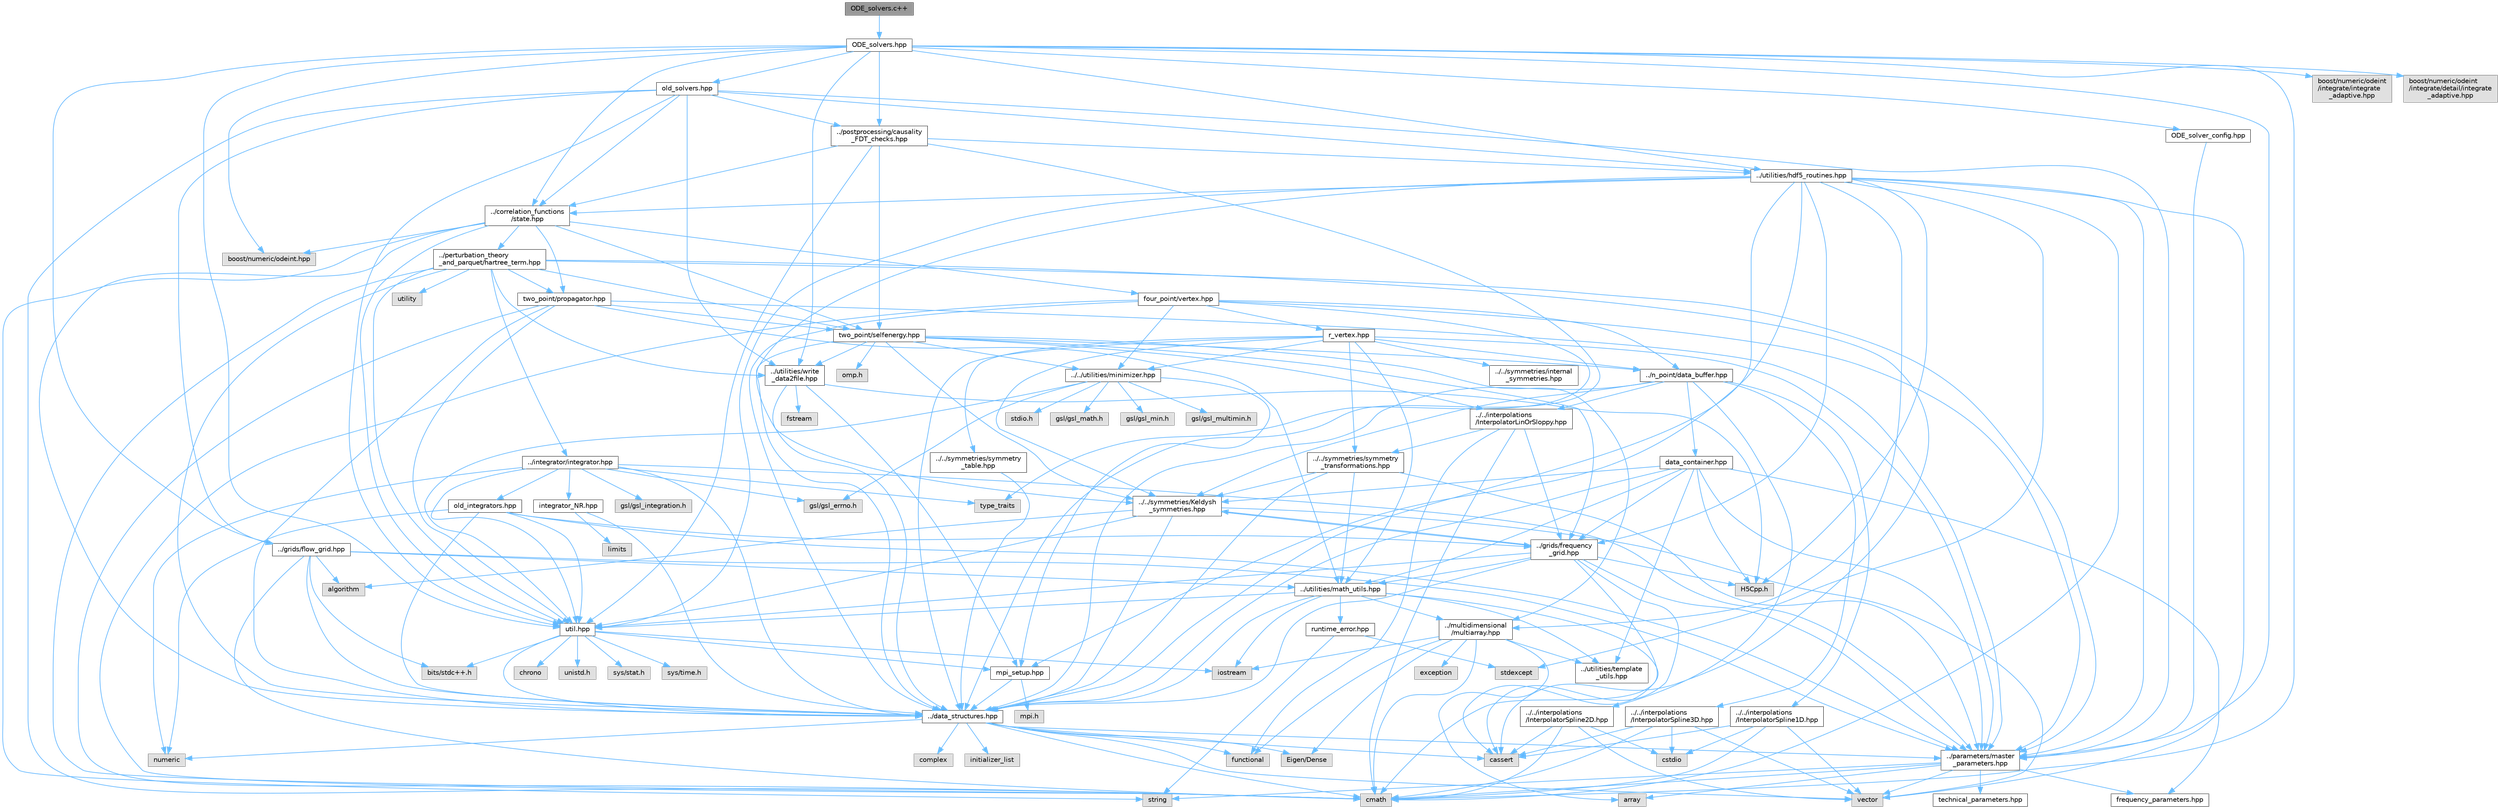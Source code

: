 digraph "ODE_solvers.c++"
{
 // INTERACTIVE_SVG=YES
 // LATEX_PDF_SIZE
  bgcolor="transparent";
  edge [fontname=Helvetica,fontsize=10,labelfontname=Helvetica,labelfontsize=10];
  node [fontname=Helvetica,fontsize=10,shape=box,height=0.2,width=0.4];
  Node1 [id="Node000001",label="ODE_solvers.c++",height=0.2,width=0.4,color="gray40", fillcolor="grey60", style="filled", fontcolor="black",tooltip=" "];
  Node1 -> Node2 [id="edge1_Node000001_Node000002",color="steelblue1",style="solid",tooltip=" "];
  Node2 [id="Node000002",label="ODE_solvers.hpp",height=0.2,width=0.4,color="grey40", fillcolor="white", style="filled",URL="$da/dc3/ODE__solvers_8hpp.html",tooltip=" "];
  Node2 -> Node3 [id="edge2_Node000002_Node000003",color="steelblue1",style="solid",tooltip=" "];
  Node3 [id="Node000003",label="cmath",height=0.2,width=0.4,color="grey60", fillcolor="#E0E0E0", style="filled",tooltip=" "];
  Node2 -> Node4 [id="edge3_Node000002_Node000004",color="steelblue1",style="solid",tooltip=" "];
  Node4 [id="Node000004",label="../grids/flow_grid.hpp",height=0.2,width=0.4,color="grey40", fillcolor="white", style="filled",URL="$d5/dd1/flow__grid_8hpp.html",tooltip=" "];
  Node4 -> Node5 [id="edge4_Node000004_Node000005",color="steelblue1",style="solid",tooltip=" "];
  Node5 [id="Node000005",label="../parameters/master\l_parameters.hpp",height=0.2,width=0.4,color="grey40", fillcolor="white", style="filled",URL="$d1/df8/master__parameters_8hpp.html",tooltip=" "];
  Node5 -> Node3 [id="edge5_Node000005_Node000003",color="steelblue1",style="solid",tooltip=" "];
  Node5 -> Node6 [id="edge6_Node000005_Node000006",color="steelblue1",style="solid",tooltip=" "];
  Node6 [id="Node000006",label="vector",height=0.2,width=0.4,color="grey60", fillcolor="#E0E0E0", style="filled",tooltip=" "];
  Node5 -> Node7 [id="edge7_Node000005_Node000007",color="steelblue1",style="solid",tooltip=" "];
  Node7 [id="Node000007",label="string",height=0.2,width=0.4,color="grey60", fillcolor="#E0E0E0", style="filled",tooltip=" "];
  Node5 -> Node8 [id="edge8_Node000005_Node000008",color="steelblue1",style="solid",tooltip=" "];
  Node8 [id="Node000008",label="array",height=0.2,width=0.4,color="grey60", fillcolor="#E0E0E0", style="filled",tooltip=" "];
  Node5 -> Node9 [id="edge9_Node000005_Node000009",color="steelblue1",style="solid",tooltip=" "];
  Node9 [id="Node000009",label="frequency_parameters.hpp",height=0.2,width=0.4,color="grey40", fillcolor="white", style="filled",URL="$d3/d3c/frequency__parameters_8hpp.html",tooltip=" "];
  Node5 -> Node10 [id="edge10_Node000005_Node000010",color="steelblue1",style="solid",tooltip=" "];
  Node10 [id="Node000010",label="technical_parameters.hpp",height=0.2,width=0.4,color="grey40", fillcolor="white", style="filled",URL="$d9/d3a/technical__parameters_8hpp.html",tooltip=" "];
  Node4 -> Node11 [id="edge11_Node000004_Node000011",color="steelblue1",style="solid",tooltip=" "];
  Node11 [id="Node000011",label="../data_structures.hpp",height=0.2,width=0.4,color="grey40", fillcolor="white", style="filled",URL="$d7/d59/data__structures_8hpp.html",tooltip=" "];
  Node11 -> Node12 [id="edge12_Node000011_Node000012",color="steelblue1",style="solid",tooltip=" "];
  Node12 [id="Node000012",label="complex",height=0.2,width=0.4,color="grey60", fillcolor="#E0E0E0", style="filled",tooltip=" "];
  Node11 -> Node3 [id="edge13_Node000011_Node000003",color="steelblue1",style="solid",tooltip=" "];
  Node11 -> Node6 [id="edge14_Node000011_Node000006",color="steelblue1",style="solid",tooltip=" "];
  Node11 -> Node13 [id="edge15_Node000011_Node000013",color="steelblue1",style="solid",tooltip=" "];
  Node13 [id="Node000013",label="initializer_list",height=0.2,width=0.4,color="grey60", fillcolor="#E0E0E0", style="filled",tooltip=" "];
  Node11 -> Node14 [id="edge16_Node000011_Node000014",color="steelblue1",style="solid",tooltip=" "];
  Node14 [id="Node000014",label="functional",height=0.2,width=0.4,color="grey60", fillcolor="#E0E0E0", style="filled",tooltip=" "];
  Node11 -> Node15 [id="edge17_Node000011_Node000015",color="steelblue1",style="solid",tooltip=" "];
  Node15 [id="Node000015",label="cassert",height=0.2,width=0.4,color="grey60", fillcolor="#E0E0E0", style="filled",tooltip=" "];
  Node11 -> Node16 [id="edge18_Node000011_Node000016",color="steelblue1",style="solid",tooltip=" "];
  Node16 [id="Node000016",label="numeric",height=0.2,width=0.4,color="grey60", fillcolor="#E0E0E0", style="filled",tooltip=" "];
  Node11 -> Node5 [id="edge19_Node000011_Node000005",color="steelblue1",style="solid",tooltip=" "];
  Node11 -> Node17 [id="edge20_Node000011_Node000017",color="steelblue1",style="solid",tooltip=" "];
  Node17 [id="Node000017",label="Eigen/Dense",height=0.2,width=0.4,color="grey60", fillcolor="#E0E0E0", style="filled",tooltip=" "];
  Node4 -> Node18 [id="edge21_Node000004_Node000018",color="steelblue1",style="solid",tooltip=" "];
  Node18 [id="Node000018",label="../utilities/math_utils.hpp",height=0.2,width=0.4,color="grey40", fillcolor="white", style="filled",URL="$de/dbb/math__utils_8hpp.html",tooltip=" "];
  Node18 -> Node11 [id="edge22_Node000018_Node000011",color="steelblue1",style="solid",tooltip=" "];
  Node18 -> Node19 [id="edge23_Node000018_Node000019",color="steelblue1",style="solid",tooltip=" "];
  Node19 [id="Node000019",label="../multidimensional\l/multiarray.hpp",height=0.2,width=0.4,color="grey40", fillcolor="white", style="filled",URL="$df/da4/multiarray_8hpp.html",tooltip=" "];
  Node19 -> Node8 [id="edge24_Node000019_Node000008",color="steelblue1",style="solid",tooltip=" "];
  Node19 -> Node3 [id="edge25_Node000019_Node000003",color="steelblue1",style="solid",tooltip=" "];
  Node19 -> Node20 [id="edge26_Node000019_Node000020",color="steelblue1",style="solid",tooltip=" "];
  Node20 [id="Node000020",label="exception",height=0.2,width=0.4,color="grey60", fillcolor="#E0E0E0", style="filled",tooltip=" "];
  Node19 -> Node14 [id="edge27_Node000019_Node000014",color="steelblue1",style="solid",tooltip=" "];
  Node19 -> Node21 [id="edge28_Node000019_Node000021",color="steelblue1",style="solid",tooltip=" "];
  Node21 [id="Node000021",label="iostream",height=0.2,width=0.4,color="grey60", fillcolor="#E0E0E0", style="filled",tooltip=" "];
  Node19 -> Node17 [id="edge29_Node000019_Node000017",color="steelblue1",style="solid",tooltip=" "];
  Node19 -> Node22 [id="edge30_Node000019_Node000022",color="steelblue1",style="solid",tooltip=" "];
  Node22 [id="Node000022",label="../utilities/template\l_utils.hpp",height=0.2,width=0.4,color="grey40", fillcolor="white", style="filled",URL="$dd/de3/template__utils_8hpp.html",tooltip=" "];
  Node18 -> Node22 [id="edge31_Node000018_Node000022",color="steelblue1",style="solid",tooltip=" "];
  Node18 -> Node23 [id="edge32_Node000018_Node000023",color="steelblue1",style="solid",tooltip=" "];
  Node23 [id="Node000023",label="runtime_error.hpp",height=0.2,width=0.4,color="grey40", fillcolor="white", style="filled",URL="$d1/d64/runtime__error_8hpp.html",tooltip=" "];
  Node23 -> Node24 [id="edge33_Node000023_Node000024",color="steelblue1",style="solid",tooltip=" "];
  Node24 [id="Node000024",label="stdexcept",height=0.2,width=0.4,color="grey60", fillcolor="#E0E0E0", style="filled",tooltip=" "];
  Node23 -> Node7 [id="edge34_Node000023_Node000007",color="steelblue1",style="solid",tooltip=" "];
  Node18 -> Node25 [id="edge35_Node000018_Node000025",color="steelblue1",style="solid",tooltip=" "];
  Node25 [id="Node000025",label="util.hpp",height=0.2,width=0.4,color="grey40", fillcolor="white", style="filled",URL="$d0/d3f/util_8hpp.html",tooltip=" "];
  Node25 -> Node26 [id="edge36_Node000025_Node000026",color="steelblue1",style="solid",tooltip=" "];
  Node26 [id="Node000026",label="sys/time.h",height=0.2,width=0.4,color="grey60", fillcolor="#E0E0E0", style="filled",tooltip=" "];
  Node25 -> Node27 [id="edge37_Node000025_Node000027",color="steelblue1",style="solid",tooltip=" "];
  Node27 [id="Node000027",label="chrono",height=0.2,width=0.4,color="grey60", fillcolor="#E0E0E0", style="filled",tooltip=" "];
  Node25 -> Node28 [id="edge38_Node000025_Node000028",color="steelblue1",style="solid",tooltip=" "];
  Node28 [id="Node000028",label="unistd.h",height=0.2,width=0.4,color="grey60", fillcolor="#E0E0E0", style="filled",tooltip=" "];
  Node25 -> Node21 [id="edge39_Node000025_Node000021",color="steelblue1",style="solid",tooltip=" "];
  Node25 -> Node29 [id="edge40_Node000025_Node000029",color="steelblue1",style="solid",tooltip=" "];
  Node29 [id="Node000029",label="bits/stdc++.h",height=0.2,width=0.4,color="grey60", fillcolor="#E0E0E0", style="filled",tooltip=" "];
  Node25 -> Node30 [id="edge41_Node000025_Node000030",color="steelblue1",style="solid",tooltip=" "];
  Node30 [id="Node000030",label="sys/stat.h",height=0.2,width=0.4,color="grey60", fillcolor="#E0E0E0", style="filled",tooltip=" "];
  Node25 -> Node11 [id="edge42_Node000025_Node000011",color="steelblue1",style="solid",tooltip=" "];
  Node25 -> Node31 [id="edge43_Node000025_Node000031",color="steelblue1",style="solid",tooltip=" "];
  Node31 [id="Node000031",label="mpi_setup.hpp",height=0.2,width=0.4,color="grey40", fillcolor="white", style="filled",URL="$db/de0/mpi__setup_8hpp.html",tooltip=" "];
  Node31 -> Node11 [id="edge44_Node000031_Node000011",color="steelblue1",style="solid",tooltip=" "];
  Node31 -> Node32 [id="edge45_Node000031_Node000032",color="steelblue1",style="solid",tooltip=" "];
  Node32 [id="Node000032",label="mpi.h",height=0.2,width=0.4,color="grey60", fillcolor="#E0E0E0", style="filled",tooltip=" "];
  Node18 -> Node21 [id="edge46_Node000018_Node000021",color="steelblue1",style="solid",tooltip=" "];
  Node18 -> Node15 [id="edge47_Node000018_Node000015",color="steelblue1",style="solid",tooltip=" "];
  Node4 -> Node29 [id="edge48_Node000004_Node000029",color="steelblue1",style="solid",tooltip=" "];
  Node4 -> Node33 [id="edge49_Node000004_Node000033",color="steelblue1",style="solid",tooltip=" "];
  Node33 [id="Node000033",label="algorithm",height=0.2,width=0.4,color="grey60", fillcolor="#E0E0E0", style="filled",tooltip=" "];
  Node4 -> Node3 [id="edge50_Node000004_Node000003",color="steelblue1",style="solid",tooltip=" "];
  Node2 -> Node25 [id="edge51_Node000002_Node000025",color="steelblue1",style="solid",tooltip=" "];
  Node2 -> Node34 [id="edge52_Node000002_Node000034",color="steelblue1",style="solid",tooltip=" "];
  Node34 [id="Node000034",label="../utilities/write\l_data2file.hpp",height=0.2,width=0.4,color="grey40", fillcolor="white", style="filled",URL="$d8/d74/write__data2file_8hpp.html",tooltip=" "];
  Node34 -> Node11 [id="edge53_Node000034_Node000011",color="steelblue1",style="solid",tooltip=" "];
  Node34 -> Node31 [id="edge54_Node000034_Node000031",color="steelblue1",style="solid",tooltip=" "];
  Node34 -> Node35 [id="edge55_Node000034_Node000035",color="steelblue1",style="solid",tooltip=" "];
  Node35 [id="Node000035",label="fstream",height=0.2,width=0.4,color="grey60", fillcolor="#E0E0E0", style="filled",tooltip=" "];
  Node34 -> Node36 [id="edge56_Node000034_Node000036",color="steelblue1",style="solid",tooltip=" "];
  Node36 [id="Node000036",label="H5Cpp.h",height=0.2,width=0.4,color="grey60", fillcolor="#E0E0E0", style="filled",tooltip=" "];
  Node2 -> Node5 [id="edge57_Node000002_Node000005",color="steelblue1",style="solid",tooltip=" "];
  Node2 -> Node37 [id="edge58_Node000002_Node000037",color="steelblue1",style="solid",tooltip=" "];
  Node37 [id="Node000037",label="../postprocessing/causality\l_FDT_checks.hpp",height=0.2,width=0.4,color="grey40", fillcolor="white", style="filled",URL="$d1/d75/causality__FDT__checks_8hpp.html",tooltip=" "];
  Node37 -> Node11 [id="edge59_Node000037_Node000011",color="steelblue1",style="solid",tooltip=" "];
  Node37 -> Node38 [id="edge60_Node000037_Node000038",color="steelblue1",style="solid",tooltip=" "];
  Node38 [id="Node000038",label="../correlation_functions\l/state.hpp",height=0.2,width=0.4,color="grey40", fillcolor="white", style="filled",URL="$da/d3b/state_8hpp.html",tooltip=" "];
  Node38 -> Node11 [id="edge61_Node000038_Node000011",color="steelblue1",style="solid",tooltip=" "];
  Node38 -> Node39 [id="edge62_Node000038_Node000039",color="steelblue1",style="solid",tooltip=" "];
  Node39 [id="Node000039",label="four_point/vertex.hpp",height=0.2,width=0.4,color="grey40", fillcolor="white", style="filled",URL="$d1/d2d/vertex_8hpp.html",tooltip=" "];
  Node39 -> Node3 [id="edge63_Node000039_Node000003",color="steelblue1",style="solid",tooltip=" "];
  Node39 -> Node40 [id="edge64_Node000039_Node000040",color="steelblue1",style="solid",tooltip=" "];
  Node40 [id="Node000040",label="type_traits",height=0.2,width=0.4,color="grey60", fillcolor="#E0E0E0", style="filled",tooltip=" "];
  Node39 -> Node11 [id="edge65_Node000039_Node000011",color="steelblue1",style="solid",tooltip=" "];
  Node39 -> Node5 [id="edge66_Node000039_Node000005",color="steelblue1",style="solid",tooltip=" "];
  Node39 -> Node41 [id="edge67_Node000039_Node000041",color="steelblue1",style="solid",tooltip=" "];
  Node41 [id="Node000041",label="r_vertex.hpp",height=0.2,width=0.4,color="grey40", fillcolor="white", style="filled",URL="$d3/d22/r__vertex_8hpp.html",tooltip=" "];
  Node41 -> Node11 [id="edge68_Node000041_Node000011",color="steelblue1",style="solid",tooltip=" "];
  Node41 -> Node5 [id="edge69_Node000041_Node000005",color="steelblue1",style="solid",tooltip=" "];
  Node41 -> Node42 [id="edge70_Node000041_Node000042",color="steelblue1",style="solid",tooltip=" "];
  Node42 [id="Node000042",label="../../symmetries/Keldysh\l_symmetries.hpp",height=0.2,width=0.4,color="grey40", fillcolor="white", style="filled",URL="$d2/d1a/Keldysh__symmetries_8hpp.html",tooltip=" "];
  Node42 -> Node6 [id="edge71_Node000042_Node000006",color="steelblue1",style="solid",tooltip=" "];
  Node42 -> Node33 [id="edge72_Node000042_Node000033",color="steelblue1",style="solid",tooltip=" "];
  Node42 -> Node11 [id="edge73_Node000042_Node000011",color="steelblue1",style="solid",tooltip=" "];
  Node42 -> Node25 [id="edge74_Node000042_Node000025",color="steelblue1",style="solid",tooltip=" "];
  Node42 -> Node43 [id="edge75_Node000042_Node000043",color="steelblue1",style="solid",tooltip=" "];
  Node43 [id="Node000043",label="../grids/frequency\l_grid.hpp",height=0.2,width=0.4,color="grey40", fillcolor="white", style="filled",URL="$d5/d39/frequency__grid_8hpp.html",tooltip=" "];
  Node43 -> Node3 [id="edge76_Node000043_Node000003",color="steelblue1",style="solid",tooltip=" "];
  Node43 -> Node11 [id="edge77_Node000043_Node000011",color="steelblue1",style="solid",tooltip=" "];
  Node43 -> Node25 [id="edge78_Node000043_Node000025",color="steelblue1",style="solid",tooltip=" "];
  Node43 -> Node5 [id="edge79_Node000043_Node000005",color="steelblue1",style="solid",tooltip=" "];
  Node43 -> Node18 [id="edge80_Node000043_Node000018",color="steelblue1",style="solid",tooltip=" "];
  Node43 -> Node42 [id="edge81_Node000043_Node000042",color="steelblue1",style="solid",tooltip=" "];
  Node43 -> Node15 [id="edge82_Node000043_Node000015",color="steelblue1",style="solid",tooltip=" "];
  Node43 -> Node36 [id="edge83_Node000043_Node000036",color="steelblue1",style="solid",tooltip=" "];
  Node41 -> Node44 [id="edge84_Node000041_Node000044",color="steelblue1",style="solid",tooltip=" "];
  Node44 [id="Node000044",label="../../symmetries/internal\l_symmetries.hpp",height=0.2,width=0.4,color="grey40", fillcolor="white", style="filled",URL="$d1/dfd/internal__symmetries_8hpp.html",tooltip=" "];
  Node41 -> Node45 [id="edge85_Node000041_Node000045",color="steelblue1",style="solid",tooltip=" "];
  Node45 [id="Node000045",label="../../symmetries/symmetry\l_transformations.hpp",height=0.2,width=0.4,color="grey40", fillcolor="white", style="filled",URL="$db/d7d/symmetry__transformations_8hpp.html",tooltip=" "];
  Node45 -> Node5 [id="edge86_Node000045_Node000005",color="steelblue1",style="solid",tooltip=" "];
  Node45 -> Node18 [id="edge87_Node000045_Node000018",color="steelblue1",style="solid",tooltip=" "];
  Node45 -> Node42 [id="edge88_Node000045_Node000042",color="steelblue1",style="solid",tooltip=" "];
  Node45 -> Node11 [id="edge89_Node000045_Node000011",color="steelblue1",style="solid",tooltip=" "];
  Node41 -> Node46 [id="edge90_Node000041_Node000046",color="steelblue1",style="solid",tooltip=" "];
  Node46 [id="Node000046",label="../../symmetries/symmetry\l_table.hpp",height=0.2,width=0.4,color="grey40", fillcolor="white", style="filled",URL="$d3/d77/symmetry__table_8hpp.html",tooltip=" "];
  Node46 -> Node11 [id="edge91_Node000046_Node000011",color="steelblue1",style="solid",tooltip=" "];
  Node41 -> Node18 [id="edge92_Node000041_Node000018",color="steelblue1",style="solid",tooltip=" "];
  Node41 -> Node47 [id="edge93_Node000041_Node000047",color="steelblue1",style="solid",tooltip=" "];
  Node47 [id="Node000047",label="../../utilities/minimizer.hpp",height=0.2,width=0.4,color="grey40", fillcolor="white", style="filled",URL="$d4/d21/minimizer_8hpp.html",tooltip=" "];
  Node47 -> Node48 [id="edge94_Node000047_Node000048",color="steelblue1",style="solid",tooltip=" "];
  Node48 [id="Node000048",label="stdio.h",height=0.2,width=0.4,color="grey60", fillcolor="#E0E0E0", style="filled",tooltip=" "];
  Node47 -> Node49 [id="edge95_Node000047_Node000049",color="steelblue1",style="solid",tooltip=" "];
  Node49 [id="Node000049",label="gsl/gsl_errno.h",height=0.2,width=0.4,color="grey60", fillcolor="#E0E0E0", style="filled",tooltip=" "];
  Node47 -> Node50 [id="edge96_Node000047_Node000050",color="steelblue1",style="solid",tooltip=" "];
  Node50 [id="Node000050",label="gsl/gsl_math.h",height=0.2,width=0.4,color="grey60", fillcolor="#E0E0E0", style="filled",tooltip=" "];
  Node47 -> Node51 [id="edge97_Node000047_Node000051",color="steelblue1",style="solid",tooltip=" "];
  Node51 [id="Node000051",label="gsl/gsl_min.h",height=0.2,width=0.4,color="grey60", fillcolor="#E0E0E0", style="filled",tooltip=" "];
  Node47 -> Node52 [id="edge98_Node000047_Node000052",color="steelblue1",style="solid",tooltip=" "];
  Node52 [id="Node000052",label="gsl/gsl_multimin.h",height=0.2,width=0.4,color="grey60", fillcolor="#E0E0E0", style="filled",tooltip=" "];
  Node47 -> Node31 [id="edge99_Node000047_Node000031",color="steelblue1",style="solid",tooltip=" "];
  Node47 -> Node25 [id="edge100_Node000047_Node000025",color="steelblue1",style="solid",tooltip=" "];
  Node41 -> Node53 [id="edge101_Node000041_Node000053",color="steelblue1",style="solid",tooltip=" "];
  Node53 [id="Node000053",label="../n_point/data_buffer.hpp",height=0.2,width=0.4,color="grey40", fillcolor="white", style="filled",URL="$dc/d80/data__buffer_8hpp.html",tooltip=" "];
  Node53 -> Node11 [id="edge102_Node000053_Node000011",color="steelblue1",style="solid",tooltip=" "];
  Node53 -> Node42 [id="edge103_Node000053_Node000042",color="steelblue1",style="solid",tooltip=" "];
  Node53 -> Node54 [id="edge104_Node000053_Node000054",color="steelblue1",style="solid",tooltip=" "];
  Node54 [id="Node000054",label="data_container.hpp",height=0.2,width=0.4,color="grey40", fillcolor="white", style="filled",URL="$da/dbc/data__container_8hpp.html",tooltip=" "];
  Node54 -> Node22 [id="edge105_Node000054_Node000022",color="steelblue1",style="solid",tooltip=" "];
  Node54 -> Node18 [id="edge106_Node000054_Node000018",color="steelblue1",style="solid",tooltip=" "];
  Node54 -> Node42 [id="edge107_Node000054_Node000042",color="steelblue1",style="solid",tooltip=" "];
  Node54 -> Node11 [id="edge108_Node000054_Node000011",color="steelblue1",style="solid",tooltip=" "];
  Node54 -> Node5 [id="edge109_Node000054_Node000005",color="steelblue1",style="solid",tooltip=" "];
  Node54 -> Node9 [id="edge110_Node000054_Node000009",color="steelblue1",style="solid",tooltip=" "];
  Node54 -> Node43 [id="edge111_Node000054_Node000043",color="steelblue1",style="solid",tooltip=" "];
  Node54 -> Node36 [id="edge112_Node000054_Node000036",color="steelblue1",style="solid",tooltip=" "];
  Node53 -> Node55 [id="edge113_Node000053_Node000055",color="steelblue1",style="solid",tooltip=" "];
  Node55 [id="Node000055",label="../../interpolations\l/InterpolatorLinOrSloppy.hpp",height=0.2,width=0.4,color="grey40", fillcolor="white", style="filled",URL="$d3/d17/InterpolatorLinOrSloppy_8hpp.html",tooltip=" "];
  Node55 -> Node3 [id="edge114_Node000055_Node000003",color="steelblue1",style="solid",tooltip=" "];
  Node55 -> Node14 [id="edge115_Node000055_Node000014",color="steelblue1",style="solid",tooltip=" "];
  Node55 -> Node43 [id="edge116_Node000055_Node000043",color="steelblue1",style="solid",tooltip=" "];
  Node55 -> Node45 [id="edge117_Node000055_Node000045",color="steelblue1",style="solid",tooltip=" "];
  Node53 -> Node56 [id="edge118_Node000053_Node000056",color="steelblue1",style="solid",tooltip=" "];
  Node56 [id="Node000056",label="../../interpolations\l/InterpolatorSpline1D.hpp",height=0.2,width=0.4,color="grey40", fillcolor="white", style="filled",URL="$d1/d52/InterpolatorSpline1D_8hpp.html",tooltip=" "];
  Node56 -> Node57 [id="edge119_Node000056_Node000057",color="steelblue1",style="solid",tooltip=" "];
  Node57 [id="Node000057",label="cstdio",height=0.2,width=0.4,color="grey60", fillcolor="#E0E0E0", style="filled",tooltip=" "];
  Node56 -> Node15 [id="edge120_Node000056_Node000015",color="steelblue1",style="solid",tooltip=" "];
  Node56 -> Node3 [id="edge121_Node000056_Node000003",color="steelblue1",style="solid",tooltip=" "];
  Node56 -> Node6 [id="edge122_Node000056_Node000006",color="steelblue1",style="solid",tooltip=" "];
  Node53 -> Node58 [id="edge123_Node000053_Node000058",color="steelblue1",style="solid",tooltip=" "];
  Node58 [id="Node000058",label="../../interpolations\l/InterpolatorSpline2D.hpp",height=0.2,width=0.4,color="grey40", fillcolor="white", style="filled",URL="$d6/d91/InterpolatorSpline2D_8hpp.html",tooltip=" "];
  Node58 -> Node57 [id="edge124_Node000058_Node000057",color="steelblue1",style="solid",tooltip=" "];
  Node58 -> Node15 [id="edge125_Node000058_Node000015",color="steelblue1",style="solid",tooltip=" "];
  Node58 -> Node3 [id="edge126_Node000058_Node000003",color="steelblue1",style="solid",tooltip=" "];
  Node58 -> Node6 [id="edge127_Node000058_Node000006",color="steelblue1",style="solid",tooltip=" "];
  Node53 -> Node59 [id="edge128_Node000053_Node000059",color="steelblue1",style="solid",tooltip=" "];
  Node59 [id="Node000059",label="../../interpolations\l/InterpolatorSpline3D.hpp",height=0.2,width=0.4,color="grey40", fillcolor="white", style="filled",URL="$dd/dcc/InterpolatorSpline3D_8hpp.html",tooltip=" "];
  Node59 -> Node57 [id="edge129_Node000059_Node000057",color="steelblue1",style="solid",tooltip=" "];
  Node59 -> Node15 [id="edge130_Node000059_Node000015",color="steelblue1",style="solid",tooltip=" "];
  Node59 -> Node3 [id="edge131_Node000059_Node000003",color="steelblue1",style="solid",tooltip=" "];
  Node59 -> Node6 [id="edge132_Node000059_Node000006",color="steelblue1",style="solid",tooltip=" "];
  Node39 -> Node47 [id="edge133_Node000039_Node000047",color="steelblue1",style="solid",tooltip=" "];
  Node39 -> Node53 [id="edge134_Node000039_Node000053",color="steelblue1",style="solid",tooltip=" "];
  Node38 -> Node60 [id="edge135_Node000038_Node000060",color="steelblue1",style="solid",tooltip=" "];
  Node60 [id="Node000060",label="two_point/selfenergy.hpp",height=0.2,width=0.4,color="grey40", fillcolor="white", style="filled",URL="$d6/d2d/selfenergy_8hpp.html",tooltip=" "];
  Node60 -> Node11 [id="edge136_Node000060_Node000011",color="steelblue1",style="solid",tooltip=" "];
  Node60 -> Node19 [id="edge137_Node000060_Node000019",color="steelblue1",style="solid",tooltip=" "];
  Node60 -> Node53 [id="edge138_Node000060_Node000053",color="steelblue1",style="solid",tooltip=" "];
  Node60 -> Node43 [id="edge139_Node000060_Node000043",color="steelblue1",style="solid",tooltip=" "];
  Node60 -> Node47 [id="edge140_Node000060_Node000047",color="steelblue1",style="solid",tooltip=" "];
  Node60 -> Node61 [id="edge141_Node000060_Node000061",color="steelblue1",style="solid",tooltip=" "];
  Node61 [id="Node000061",label="omp.h",height=0.2,width=0.4,color="grey60", fillcolor="#E0E0E0", style="filled",tooltip=" "];
  Node60 -> Node42 [id="edge142_Node000060_Node000042",color="steelblue1",style="solid",tooltip=" "];
  Node60 -> Node34 [id="edge143_Node000060_Node000034",color="steelblue1",style="solid",tooltip=" "];
  Node60 -> Node55 [id="edge144_Node000060_Node000055",color="steelblue1",style="solid",tooltip=" "];
  Node38 -> Node62 [id="edge145_Node000038_Node000062",color="steelblue1",style="solid",tooltip=" "];
  Node62 [id="Node000062",label="two_point/propagator.hpp",height=0.2,width=0.4,color="grey40", fillcolor="white", style="filled",URL="$d5/df7/propagator_8hpp.html",tooltip=" "];
  Node62 -> Node3 [id="edge146_Node000062_Node000003",color="steelblue1",style="solid",tooltip=" "];
  Node62 -> Node11 [id="edge147_Node000062_Node000011",color="steelblue1",style="solid",tooltip=" "];
  Node62 -> Node18 [id="edge148_Node000062_Node000018",color="steelblue1",style="solid",tooltip=" "];
  Node62 -> Node60 [id="edge149_Node000062_Node000060",color="steelblue1",style="solid",tooltip=" "];
  Node62 -> Node5 [id="edge150_Node000062_Node000005",color="steelblue1",style="solid",tooltip=" "];
  Node62 -> Node25 [id="edge151_Node000062_Node000025",color="steelblue1",style="solid",tooltip=" "];
  Node38 -> Node63 [id="edge152_Node000038_Node000063",color="steelblue1",style="solid",tooltip=" "];
  Node63 [id="Node000063",label="../perturbation_theory\l_and_parquet/hartree_term.hpp",height=0.2,width=0.4,color="grey40", fillcolor="white", style="filled",URL="$d1/db3/hartree__term_8hpp.html",tooltip=" "];
  Node63 -> Node5 [id="edge153_Node000063_Node000005",color="steelblue1",style="solid",tooltip=" "];
  Node63 -> Node11 [id="edge154_Node000063_Node000011",color="steelblue1",style="solid",tooltip=" "];
  Node63 -> Node60 [id="edge155_Node000063_Node000060",color="steelblue1",style="solid",tooltip=" "];
  Node63 -> Node62 [id="edge156_Node000063_Node000062",color="steelblue1",style="solid",tooltip=" "];
  Node63 -> Node64 [id="edge157_Node000063_Node000064",color="steelblue1",style="solid",tooltip=" "];
  Node64 [id="Node000064",label="../integrator/integrator.hpp",height=0.2,width=0.4,color="grey40", fillcolor="white", style="filled",URL="$dd/d1f/integrator_8hpp.html",tooltip=" "];
  Node64 -> Node16 [id="edge158_Node000064_Node000016",color="steelblue1",style="solid",tooltip=" "];
  Node64 -> Node40 [id="edge159_Node000064_Node000040",color="steelblue1",style="solid",tooltip=" "];
  Node64 -> Node11 [id="edge160_Node000064_Node000011",color="steelblue1",style="solid",tooltip=" "];
  Node64 -> Node5 [id="edge161_Node000064_Node000005",color="steelblue1",style="solid",tooltip=" "];
  Node64 -> Node65 [id="edge162_Node000064_Node000065",color="steelblue1",style="solid",tooltip=" "];
  Node65 [id="Node000065",label="gsl/gsl_integration.h",height=0.2,width=0.4,color="grey60", fillcolor="#E0E0E0", style="filled",tooltip=" "];
  Node64 -> Node49 [id="edge163_Node000064_Node000049",color="steelblue1",style="solid",tooltip=" "];
  Node64 -> Node66 [id="edge164_Node000064_Node000066",color="steelblue1",style="solid",tooltip=" "];
  Node66 [id="Node000066",label="old_integrators.hpp",height=0.2,width=0.4,color="grey40", fillcolor="white", style="filled",URL="$d7/d65/old__integrators_8hpp.html",tooltip=" "];
  Node66 -> Node16 [id="edge165_Node000066_Node000016",color="steelblue1",style="solid",tooltip=" "];
  Node66 -> Node11 [id="edge166_Node000066_Node000011",color="steelblue1",style="solid",tooltip=" "];
  Node66 -> Node5 [id="edge167_Node000066_Node000005",color="steelblue1",style="solid",tooltip=" "];
  Node66 -> Node25 [id="edge168_Node000066_Node000025",color="steelblue1",style="solid",tooltip=" "];
  Node66 -> Node43 [id="edge169_Node000066_Node000043",color="steelblue1",style="solid",tooltip=" "];
  Node64 -> Node67 [id="edge170_Node000064_Node000067",color="steelblue1",style="solid",tooltip=" "];
  Node67 [id="Node000067",label="integrator_NR.hpp",height=0.2,width=0.4,color="grey40", fillcolor="white", style="filled",URL="$da/db4/integrator__NR_8hpp.html",tooltip=" "];
  Node67 -> Node68 [id="edge171_Node000067_Node000068",color="steelblue1",style="solid",tooltip=" "];
  Node68 [id="Node000068",label="limits",height=0.2,width=0.4,color="grey60", fillcolor="#E0E0E0", style="filled",tooltip=" "];
  Node67 -> Node11 [id="edge172_Node000067_Node000011",color="steelblue1",style="solid",tooltip=" "];
  Node64 -> Node25 [id="edge173_Node000064_Node000025",color="steelblue1",style="solid",tooltip=" "];
  Node63 -> Node34 [id="edge174_Node000063_Node000034",color="steelblue1",style="solid",tooltip=" "];
  Node63 -> Node25 [id="edge175_Node000063_Node000025",color="steelblue1",style="solid",tooltip=" "];
  Node63 -> Node15 [id="edge176_Node000063_Node000015",color="steelblue1",style="solid",tooltip=" "];
  Node63 -> Node3 [id="edge177_Node000063_Node000003",color="steelblue1",style="solid",tooltip=" "];
  Node63 -> Node69 [id="edge178_Node000063_Node000069",color="steelblue1",style="solid",tooltip=" "];
  Node69 [id="Node000069",label="utility",height=0.2,width=0.4,color="grey60", fillcolor="#E0E0E0", style="filled",tooltip=" "];
  Node38 -> Node25 [id="edge179_Node000038_Node000025",color="steelblue1",style="solid",tooltip=" "];
  Node38 -> Node70 [id="edge180_Node000038_Node000070",color="steelblue1",style="solid",tooltip=" "];
  Node70 [id="Node000070",label="boost/numeric/odeint.hpp",height=0.2,width=0.4,color="grey60", fillcolor="#E0E0E0", style="filled",tooltip=" "];
  Node38 -> Node7 [id="edge181_Node000038_Node000007",color="steelblue1",style="solid",tooltip=" "];
  Node37 -> Node60 [id="edge182_Node000037_Node000060",color="steelblue1",style="solid",tooltip=" "];
  Node37 -> Node25 [id="edge183_Node000037_Node000025",color="steelblue1",style="solid",tooltip=" "];
  Node37 -> Node71 [id="edge184_Node000037_Node000071",color="steelblue1",style="solid",tooltip=" "];
  Node71 [id="Node000071",label="../utilities/hdf5_routines.hpp",height=0.2,width=0.4,color="grey40", fillcolor="white", style="filled",URL="$d5/de4/hdf5__routines_8hpp.html",tooltip=" "];
  Node71 -> Node24 [id="edge185_Node000071_Node000024",color="steelblue1",style="solid",tooltip=" "];
  Node71 -> Node3 [id="edge186_Node000071_Node000003",color="steelblue1",style="solid",tooltip=" "];
  Node71 -> Node6 [id="edge187_Node000071_Node000006",color="steelblue1",style="solid",tooltip=" "];
  Node71 -> Node5 [id="edge188_Node000071_Node000005",color="steelblue1",style="solid",tooltip=" "];
  Node71 -> Node25 [id="edge189_Node000071_Node000025",color="steelblue1",style="solid",tooltip=" "];
  Node71 -> Node11 [id="edge190_Node000071_Node000011",color="steelblue1",style="solid",tooltip=" "];
  Node71 -> Node43 [id="edge191_Node000071_Node000043",color="steelblue1",style="solid",tooltip=" "];
  Node71 -> Node36 [id="edge192_Node000071_Node000036",color="steelblue1",style="solid",tooltip=" "];
  Node71 -> Node38 [id="edge193_Node000071_Node000038",color="steelblue1",style="solid",tooltip=" "];
  Node71 -> Node19 [id="edge194_Node000071_Node000019",color="steelblue1",style="solid",tooltip=" "];
  Node71 -> Node42 [id="edge195_Node000071_Node000042",color="steelblue1",style="solid",tooltip=" "];
  Node71 -> Node31 [id="edge196_Node000071_Node000031",color="steelblue1",style="solid",tooltip=" "];
  Node2 -> Node71 [id="edge197_Node000002_Node000071",color="steelblue1",style="solid",tooltip=" "];
  Node2 -> Node38 [id="edge198_Node000002_Node000038",color="steelblue1",style="solid",tooltip=" "];
  Node2 -> Node72 [id="edge199_Node000002_Node000072",color="steelblue1",style="solid",tooltip=" "];
  Node72 [id="Node000072",label="old_solvers.hpp",height=0.2,width=0.4,color="grey40", fillcolor="white", style="filled",URL="$dd/df7/old__solvers_8hpp.html",tooltip=" "];
  Node72 -> Node3 [id="edge200_Node000072_Node000003",color="steelblue1",style="solid",tooltip=" "];
  Node72 -> Node4 [id="edge201_Node000072_Node000004",color="steelblue1",style="solid",tooltip=" "];
  Node72 -> Node25 [id="edge202_Node000072_Node000025",color="steelblue1",style="solid",tooltip=" "];
  Node72 -> Node34 [id="edge203_Node000072_Node000034",color="steelblue1",style="solid",tooltip=" "];
  Node72 -> Node5 [id="edge204_Node000072_Node000005",color="steelblue1",style="solid",tooltip=" "];
  Node72 -> Node37 [id="edge205_Node000072_Node000037",color="steelblue1",style="solid",tooltip=" "];
  Node72 -> Node71 [id="edge206_Node000072_Node000071",color="steelblue1",style="solid",tooltip=" "];
  Node72 -> Node38 [id="edge207_Node000072_Node000038",color="steelblue1",style="solid",tooltip=" "];
  Node2 -> Node73 [id="edge208_Node000002_Node000073",color="steelblue1",style="solid",tooltip=" "];
  Node73 [id="Node000073",label="ODE_solver_config.hpp",height=0.2,width=0.4,color="grey40", fillcolor="white", style="filled",URL="$de/d91/ODE__solver__config_8hpp.html",tooltip=" "];
  Node73 -> Node5 [id="edge209_Node000073_Node000005",color="steelblue1",style="solid",tooltip=" "];
  Node2 -> Node74 [id="edge210_Node000002_Node000074",color="steelblue1",style="solid",tooltip=" "];
  Node74 [id="Node000074",label="boost/numeric/odeint\l/integrate/integrate\l_adaptive.hpp",height=0.2,width=0.4,color="grey60", fillcolor="#E0E0E0", style="filled",tooltip=" "];
  Node2 -> Node75 [id="edge211_Node000002_Node000075",color="steelblue1",style="solid",tooltip=" "];
  Node75 [id="Node000075",label="boost/numeric/odeint\l/integrate/detail/integrate\l_adaptive.hpp",height=0.2,width=0.4,color="grey60", fillcolor="#E0E0E0", style="filled",tooltip=" "];
  Node2 -> Node70 [id="edge212_Node000002_Node000070",color="steelblue1",style="solid",tooltip=" "];
}
